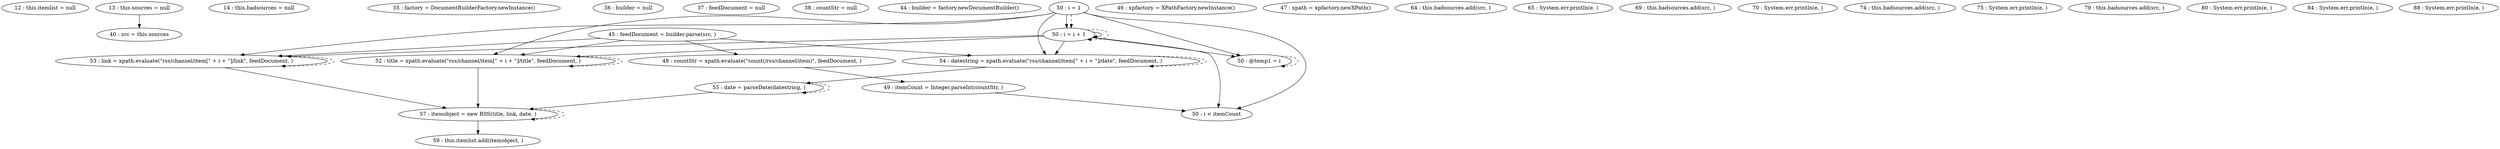 digraph G {
"12 : this.itemlist = null"
"13 : this.sources = null"
"13 : this.sources = null" -> "40 : src = this.sources"
"14 : this.badsources = null"
"35 : factory = DocumentBuilderFactory.newInstance()"
"36 : builder = null"
"37 : feedDocument = null"
"38 : countStr = null"
"40 : src = this.sources"
"44 : builder = factory.newDocumentBuilder()"
"45 : feedDocument = builder.parse(src, )"
"45 : feedDocument = builder.parse(src, )" -> "53 : link = xpath.evaluate(\"rss/channel/item[\" + i + \"]/link\", feedDocument, )"
"45 : feedDocument = builder.parse(src, )" -> "54 : datestring = xpath.evaluate(\"rss/channel/item[\" + i + \"]/date\", feedDocument, )"
"45 : feedDocument = builder.parse(src, )" -> "52 : title = xpath.evaluate(\"rss/channel/item[\" + i + \"]/title\", feedDocument, )"
"45 : feedDocument = builder.parse(src, )" -> "48 : countStr = xpath.evaluate(\"count(/rss/channel/item)\", feedDocument, )"
"46 : xpfactory = XPathFactory.newInstance()"
"47 : xpath = xpfactory.newXPath()"
"48 : countStr = xpath.evaluate(\"count(/rss/channel/item)\", feedDocument, )"
"48 : countStr = xpath.evaluate(\"count(/rss/channel/item)\", feedDocument, )" -> "49 : itemCount = Integer.parseInt(countStr, )"
"49 : itemCount = Integer.parseInt(countStr, )"
"49 : itemCount = Integer.parseInt(countStr, )" -> "50 : i < itemCount"
"50 : i = 1"
"50 : i = 1" -> "53 : link = xpath.evaluate(\"rss/channel/item[\" + i + \"]/link\", feedDocument, )"
"50 : i = 1" -> "54 : datestring = xpath.evaluate(\"rss/channel/item[\" + i + \"]/date\", feedDocument, )"
"50 : i = 1" -> "52 : title = xpath.evaluate(\"rss/channel/item[\" + i + \"]/title\", feedDocument, )"
"50 : i = 1" -> "50 : @temp1 = i"
"50 : i = 1" -> "50 : i < itemCount"
"50 : i = 1" -> "50 : i = i + 1"
"50 : i = 1" -> "50 : i = i + 1" [style=dashed]
"50 : i < itemCount"
"52 : title = xpath.evaluate(\"rss/channel/item[\" + i + \"]/title\", feedDocument, )"
"52 : title = xpath.evaluate(\"rss/channel/item[\" + i + \"]/title\", feedDocument, )" -> "57 : itemobject = new RSS(title, link, date, )"
"52 : title = xpath.evaluate(\"rss/channel/item[\" + i + \"]/title\", feedDocument, )" -> "52 : title = xpath.evaluate(\"rss/channel/item[\" + i + \"]/title\", feedDocument, )" [style=dashed]
"53 : link = xpath.evaluate(\"rss/channel/item[\" + i + \"]/link\", feedDocument, )"
"53 : link = xpath.evaluate(\"rss/channel/item[\" + i + \"]/link\", feedDocument, )" -> "57 : itemobject = new RSS(title, link, date, )"
"53 : link = xpath.evaluate(\"rss/channel/item[\" + i + \"]/link\", feedDocument, )" -> "53 : link = xpath.evaluate(\"rss/channel/item[\" + i + \"]/link\", feedDocument, )" [style=dashed]
"54 : datestring = xpath.evaluate(\"rss/channel/item[\" + i + \"]/date\", feedDocument, )"
"54 : datestring = xpath.evaluate(\"rss/channel/item[\" + i + \"]/date\", feedDocument, )" -> "55 : date = parseDate(datestring, )"
"54 : datestring = xpath.evaluate(\"rss/channel/item[\" + i + \"]/date\", feedDocument, )" -> "54 : datestring = xpath.evaluate(\"rss/channel/item[\" + i + \"]/date\", feedDocument, )" [style=dashed]
"55 : date = parseDate(datestring, )"
"55 : date = parseDate(datestring, )" -> "57 : itemobject = new RSS(title, link, date, )"
"55 : date = parseDate(datestring, )" -> "55 : date = parseDate(datestring, )" [style=dashed]
"57 : itemobject = new RSS(title, link, date, )"
"57 : itemobject = new RSS(title, link, date, )" -> "59 : this.itemlist.add(itemobject, )"
"57 : itemobject = new RSS(title, link, date, )" -> "57 : itemobject = new RSS(title, link, date, )" [style=dashed]
"59 : this.itemlist.add(itemobject, )"
"50 : @temp1 = i"
"50 : @temp1 = i" -> "50 : @temp1 = i" [style=dashed]
"50 : i = i + 1"
"50 : i = i + 1" -> "53 : link = xpath.evaluate(\"rss/channel/item[\" + i + \"]/link\", feedDocument, )"
"50 : i = i + 1" -> "54 : datestring = xpath.evaluate(\"rss/channel/item[\" + i + \"]/date\", feedDocument, )"
"50 : i = i + 1" -> "52 : title = xpath.evaluate(\"rss/channel/item[\" + i + \"]/title\", feedDocument, )"
"50 : i = i + 1" -> "50 : @temp1 = i"
"50 : i = i + 1" -> "50 : i < itemCount"
"50 : i = i + 1" -> "50 : i = i + 1"
"50 : i = i + 1" -> "50 : i = i + 1" [style=dashed]
"64 : this.badsources.add(src, )"
"65 : System.err.println(e, )"
"69 : this.badsources.add(src, )"
"70 : System.err.println(e, )"
"74 : this.badsources.add(src, )"
"75 : System.err.println(e, )"
"79 : this.badsources.add(src, )"
"80 : System.err.println(e, )"
"84 : System.err.println(e, )"
"88 : System.err.println(e, )"
}